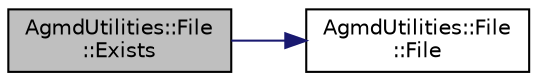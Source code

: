 digraph "AgmdUtilities::File::Exists"
{
  edge [fontname="Helvetica",fontsize="10",labelfontname="Helvetica",labelfontsize="10"];
  node [fontname="Helvetica",fontsize="10",shape=record];
  rankdir="LR";
  Node1 [label="AgmdUtilities::File\l::Exists",height=0.2,width=0.4,color="black", fillcolor="grey75", style="filled" fontcolor="black"];
  Node1 -> Node2 [color="midnightblue",fontsize="10",style="solid"];
  Node2 [label="AgmdUtilities::File\l::File",height=0.2,width=0.4,color="black", fillcolor="white", style="filled",URL="$class_agmd_utilities_1_1_file.html#a09becfbcc1dd3c24f8e06967729cc447"];
}
